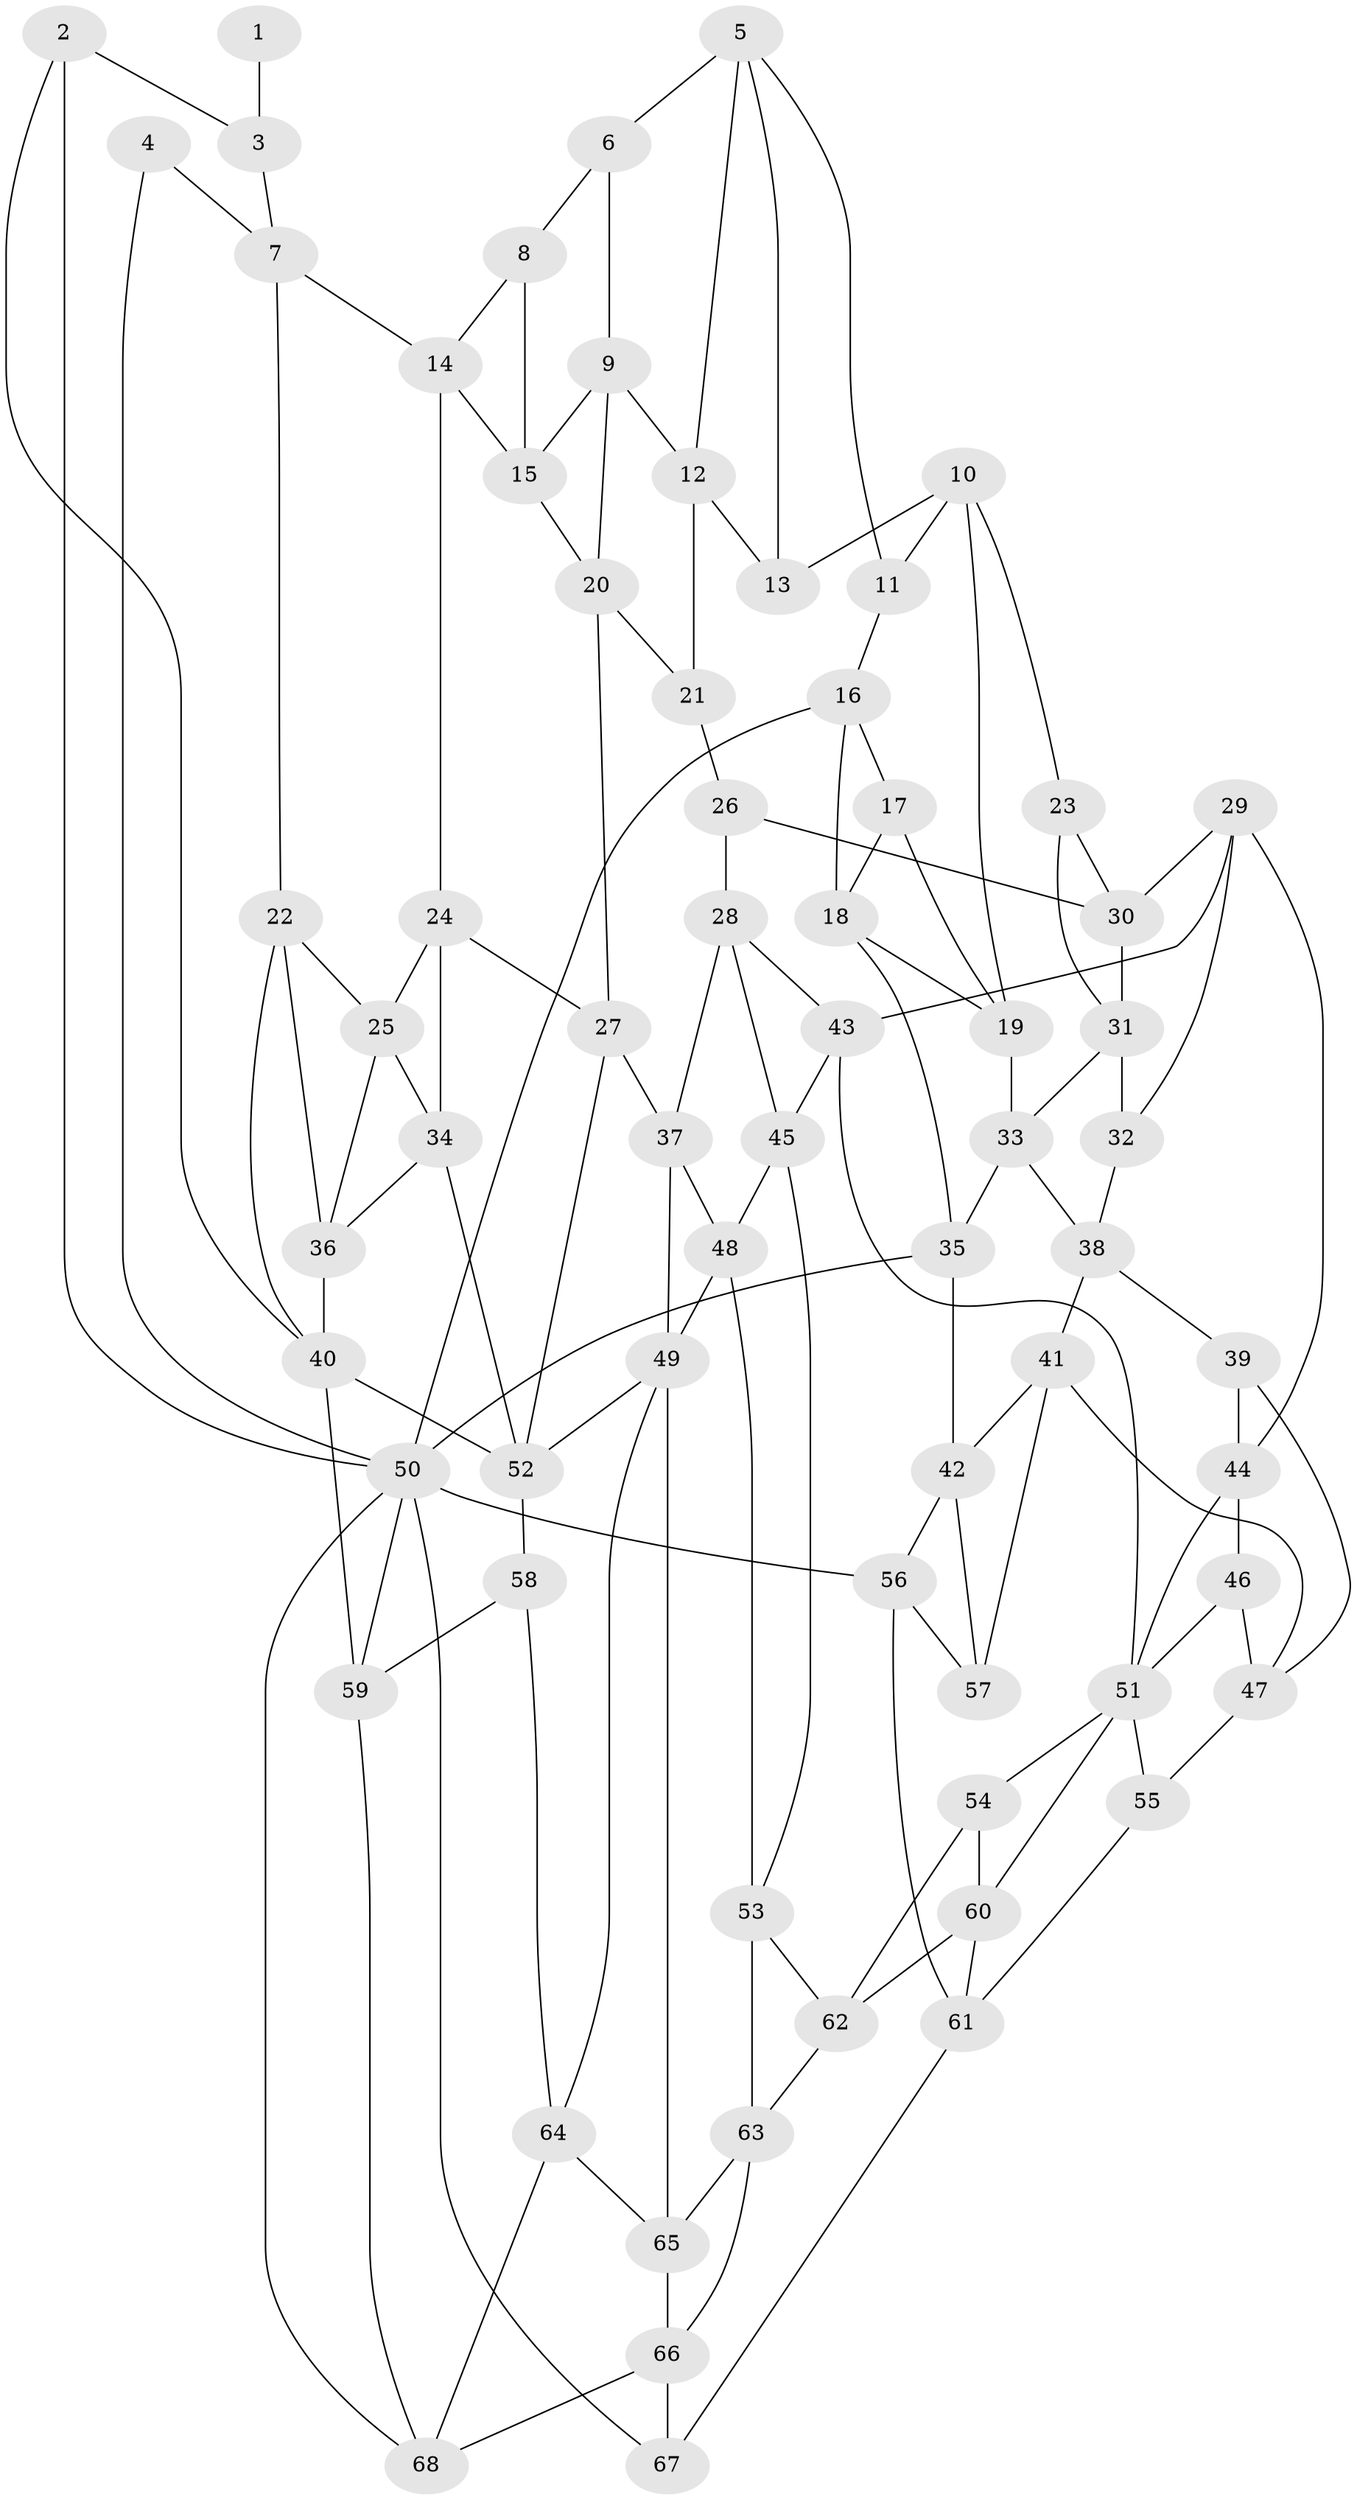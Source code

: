 // original degree distribution, {3: 0.029411764705882353, 4: 0.22058823529411764, 5: 0.5147058823529411, 6: 0.23529411764705882}
// Generated by graph-tools (version 1.1) at 2025/50/03/09/25 03:50:58]
// undirected, 68 vertices, 129 edges
graph export_dot {
graph [start="1"]
  node [color=gray90,style=filled];
  1;
  2;
  3;
  4;
  5;
  6;
  7;
  8;
  9;
  10;
  11;
  12;
  13;
  14;
  15;
  16;
  17;
  18;
  19;
  20;
  21;
  22;
  23;
  24;
  25;
  26;
  27;
  28;
  29;
  30;
  31;
  32;
  33;
  34;
  35;
  36;
  37;
  38;
  39;
  40;
  41;
  42;
  43;
  44;
  45;
  46;
  47;
  48;
  49;
  50;
  51;
  52;
  53;
  54;
  55;
  56;
  57;
  58;
  59;
  60;
  61;
  62;
  63;
  64;
  65;
  66;
  67;
  68;
  1 -- 3 [weight=2.0];
  2 -- 3 [weight=1.0];
  2 -- 40 [weight=1.0];
  2 -- 50 [weight=1.0];
  3 -- 7 [weight=1.0];
  4 -- 7 [weight=1.0];
  4 -- 50 [weight=1.0];
  5 -- 6 [weight=1.0];
  5 -- 11 [weight=1.0];
  5 -- 12 [weight=1.0];
  5 -- 13 [weight=1.0];
  6 -- 8 [weight=1.0];
  6 -- 9 [weight=1.0];
  7 -- 14 [weight=1.0];
  7 -- 22 [weight=1.0];
  8 -- 14 [weight=1.0];
  8 -- 15 [weight=1.0];
  9 -- 12 [weight=1.0];
  9 -- 15 [weight=1.0];
  9 -- 20 [weight=1.0];
  10 -- 11 [weight=1.0];
  10 -- 13 [weight=1.0];
  10 -- 19 [weight=1.0];
  10 -- 23 [weight=1.0];
  11 -- 16 [weight=1.0];
  12 -- 13 [weight=1.0];
  12 -- 21 [weight=1.0];
  14 -- 15 [weight=1.0];
  14 -- 24 [weight=1.0];
  15 -- 20 [weight=1.0];
  16 -- 17 [weight=1.0];
  16 -- 18 [weight=1.0];
  16 -- 50 [weight=1.0];
  17 -- 18 [weight=1.0];
  17 -- 19 [weight=1.0];
  18 -- 19 [weight=1.0];
  18 -- 35 [weight=1.0];
  19 -- 33 [weight=1.0];
  20 -- 21 [weight=1.0];
  20 -- 27 [weight=1.0];
  21 -- 26 [weight=1.0];
  22 -- 25 [weight=1.0];
  22 -- 36 [weight=1.0];
  22 -- 40 [weight=1.0];
  23 -- 30 [weight=1.0];
  23 -- 31 [weight=1.0];
  24 -- 25 [weight=1.0];
  24 -- 27 [weight=1.0];
  24 -- 34 [weight=1.0];
  25 -- 34 [weight=1.0];
  25 -- 36 [weight=1.0];
  26 -- 28 [weight=1.0];
  26 -- 30 [weight=1.0];
  27 -- 37 [weight=1.0];
  27 -- 52 [weight=1.0];
  28 -- 37 [weight=1.0];
  28 -- 43 [weight=1.0];
  28 -- 45 [weight=1.0];
  29 -- 30 [weight=1.0];
  29 -- 32 [weight=1.0];
  29 -- 43 [weight=1.0];
  29 -- 44 [weight=1.0];
  30 -- 31 [weight=1.0];
  31 -- 32 [weight=1.0];
  31 -- 33 [weight=1.0];
  32 -- 38 [weight=1.0];
  33 -- 35 [weight=1.0];
  33 -- 38 [weight=1.0];
  34 -- 36 [weight=1.0];
  34 -- 52 [weight=1.0];
  35 -- 42 [weight=1.0];
  35 -- 50 [weight=1.0];
  36 -- 40 [weight=1.0];
  37 -- 48 [weight=1.0];
  37 -- 49 [weight=1.0];
  38 -- 39 [weight=1.0];
  38 -- 41 [weight=1.0];
  39 -- 44 [weight=1.0];
  39 -- 47 [weight=1.0];
  40 -- 52 [weight=2.0];
  40 -- 59 [weight=1.0];
  41 -- 42 [weight=1.0];
  41 -- 47 [weight=1.0];
  41 -- 57 [weight=1.0];
  42 -- 56 [weight=1.0];
  42 -- 57 [weight=1.0];
  43 -- 45 [weight=1.0];
  43 -- 51 [weight=1.0];
  44 -- 46 [weight=1.0];
  44 -- 51 [weight=1.0];
  45 -- 48 [weight=1.0];
  45 -- 53 [weight=1.0];
  46 -- 47 [weight=1.0];
  46 -- 51 [weight=1.0];
  47 -- 55 [weight=1.0];
  48 -- 49 [weight=1.0];
  48 -- 53 [weight=1.0];
  49 -- 52 [weight=1.0];
  49 -- 64 [weight=1.0];
  49 -- 65 [weight=1.0];
  50 -- 56 [weight=1.0];
  50 -- 59 [weight=1.0];
  50 -- 67 [weight=1.0];
  50 -- 68 [weight=1.0];
  51 -- 54 [weight=1.0];
  51 -- 55 [weight=1.0];
  51 -- 60 [weight=1.0];
  52 -- 58 [weight=1.0];
  53 -- 62 [weight=1.0];
  53 -- 63 [weight=1.0];
  54 -- 60 [weight=1.0];
  54 -- 62 [weight=1.0];
  55 -- 61 [weight=1.0];
  56 -- 57 [weight=1.0];
  56 -- 61 [weight=1.0];
  58 -- 59 [weight=1.0];
  58 -- 64 [weight=1.0];
  59 -- 68 [weight=1.0];
  60 -- 61 [weight=1.0];
  60 -- 62 [weight=1.0];
  61 -- 67 [weight=1.0];
  62 -- 63 [weight=1.0];
  63 -- 65 [weight=1.0];
  63 -- 66 [weight=1.0];
  64 -- 65 [weight=1.0];
  64 -- 68 [weight=1.0];
  65 -- 66 [weight=1.0];
  66 -- 67 [weight=1.0];
  66 -- 68 [weight=1.0];
}

